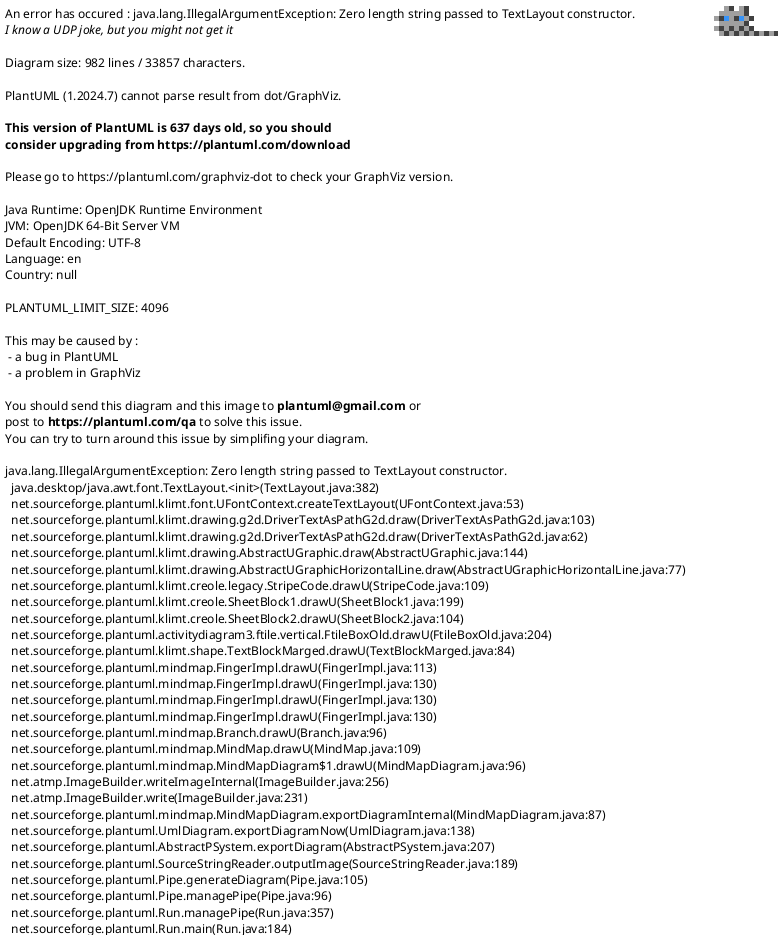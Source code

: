 @startmindmap
scale 900 width
* Substrate Tutorials
** Get started
*** Build a local blockchain
****:Compile a Substrate node:
<code>

git clone https://github.com/substrate-developer-hub/substrate-node-template
cd substrate-node-template && git checkout latest
cargo build --release
</code>;
****:Start the local node:
<code>

./target/release/node-template --dev
</code>;
****:Install the front-end template:
<code>

node --version
yarn --version
npm install -g yarn
git clone https://github.com/substrate-developer-hub/substrate-front-end-template
cd substrate-front-end-template
yarn install
</code>;
****:Start the front-end template:
<code>

yarn start
Open http://localhost:8000 in a browser to view the front-end template.
</code>;
**** Transfer funds from an account
*** Simulate a network
****:Tutorial objectives:
<code>

Start a blockchain node using a predefined account.
Learn the key command-line options used to start a node.
Determine if a node is running and producing blocks.
Connect a second node to a running network.
Verify peer computers produce and finalize blocks.
</code>;
**** Start the first blockchain node
*****:Five Steps:
<code>

./target/release/node-template purge-chain --base-path /tmp/alice --chain local
Are you sure to remove "/tmp/alice/chains/local_testnet/db"? [y/N]:


</code>;
*****[#lightgreen] ./target/release/node-template
****** --base-path /tmp/alice
****** --chain local
****** --alice
****** --port 30333
****** --ws-port 9945
****** --rpc-port 9933
****** --node-key 0000000000000000000000000000000000000000000000000000000000000001
****** --telemetry-url "wss://telemetry.polkadot.io/submit/ 0"
****** --validator
***** [[https://docs.substrate.io/tutorials/get-started/simulate-network/#review-the-command-line-options{点击查看} Review the command-line options]]
*****:[[https://docs.substrate.io/tutorials/get-started/simulate-network/#review-the-node-messages-displayed{点击查看} Review the node messages displayed]]
<code>

🔨 Initializing Genesis block/state
🏷 Local node identity is
</code>;
**** Add a second node to the blockchain network
*****:Four Steps
<code>

./target/release/node-template purge-chain --base-path /tmp/bob --chain local -y

</code>;
*****[#lightgreen] ./target/release/node-template
****** --base-path /tmp/bob
****** --chain local
****** --bob
****** --port 30334
****** --ws-port 9946
****** --rpc-port 9934
****** --telemetry-url "wss://telemetry.polkadot.io/submit/ 0"
****** --validator
****** --bootnodes /ip4/127.0.0.1/tcp/30333/p2p/12D3KooWEyoppNCUx8Yx66oV9fJnriXwCcXwDDUA2kj6vnc6iDEp
***** Note the following differences between this command and the previous one
***** The --bootnodes option specifies the following information:
****:[[https://docs.substrate.io/tutorials/get-started/simulate-network/#verify-blocks-are-produced-and-finalized Verify blocks are produced and finalized]]
<code>

The first node was started by alice.
The node has a one peer (1 peers).
The nodes have produced some blocks (best: #4 (0x2b8a…fdc4)).
The blocks are being finalized (finalized #2 (0x8b6a…dce6)).
</code>;
***[#cornflowerblue] (重点内容)[[https://docs.substrate.io/tutorials/get-started/trusted-network/ Add trusted nodes]]
****[#aqua]:About Substrate Consensus:
<code>

The Substrate node template uses a proof of authority consensus model
also referred to as authority round or Aura consensus .
The Aura consensus protocol limits block production to
a rotating list of authorized accounts.
The authorized accounts—authorities—create blocks in
a round robin fashion and are generally considered to be
trusted participants in the network.

This consensus model provides a simple approach to
starting a solo blockchain for a limited number of participants.

In this tutorial, you'll see how to generate the keys
required to authorize a node to participate in the network,
how to configure and share information about the network
with other authorized accounts, and how to launch the network
with an approved set of validators.
</code>;
****:Tutorial objectives:
<code>

Generate key pairs for use as a network authority.
Create a custom chain specification file.
Launch a private two-node blockchain network.
</code>;
**** Generate your account and keys
*****:Key generation options:
<code>

a node-template subcommand
the standalone subkey command-line program
the Polkadot-JS application
third-party key generation utilities.
</code>;
*****:Generate local keys using the node template:
<code>

./target/release/node-template key generate --scheme Sr25519 --password-interactive
Type a password for the generated keys.
./target/release/node-template key inspect --password-interactive --scheme Ed25519 "pig giraffe ceiling enter weird liar orange decline behind total despair fly"
Type the password you used to generate the keys.
</code>;
***** Generate a second set of keys
**** Create a custom chain specification
*****:(Ten Steps)Modify the local chain specification
<code>

./target/release/node-template build-spec --disable-default-bootnode --chain local > customSpec.json
head customSpec.json
tail -n 80 customSpec.json
Modify the name field to identify this chain specification as a custom chain specification.
Modify aura field to specify the nodes
Modify the grandpa field to specify the nodes
</code>;
*****[#lightcoral]:customSpec.json
<code>

{
 "name": "Local Testnet",
 "id": "local_testnet",
 "chainType": "Local",
 "bootNodes": [],
 "telemetryEndpoints": null,
 "protocolId": null,
 "properties": null,
 "consensusEngine": null,
 "codeSubstitutes": {},
}
</code>;
*****:Add validators
<code>

As you have just seen, you can add and change the authority addresses
in a chain specification by modifying the aura and grandpa sections.

You can use this technique to add as many validators as you like.

Be sure to use unique keys for each validator.
If two validators have the same keys, they produce conflicting blocks.
</code>;
****** Modify the aura section to include Sr25519 addresses.
****** Modify the grandpa section to include Ed25519 addresses and a voting weight.
****:Convert the chain specification to raw format
<code>

./target/release/node-template
build-spec
--chain=customSpec.json
--raw
--disable-default-bootnode
> customSpecRaw.json
</code>;
****:Share the chain specification with others
<code>

If you are creating a private blockchain network
to share with other participants, ensure that only
one person creates the chain specification and
shares the resulting raw version of that
specification-for example, the customSpecRaw.json file—with
all of the other validators in the network.

Because the Rust compiler produces optimized WebAssembly binaries
that aren't deterministically reproducible, each person who generates
the Wasm runtime produces a slightly different Wasm blob.

To ensure determinism, all participants in the blockchain network
must use exactly the same raw chain specification file
</code>;
****:Prepare to launch the private network
<code>

After you distribute the custom chain specification
to all network participants, you're ready to launch
your own private blockchain.

The steps are similar to the steps you followed
in Start the first blockchain node.

If you follow the steps in this tutorial,
however, you can add multiple computers to your network.

To continue, verify the following:
1. You have generated or collected the account
keys for at least two authority accounts.
2. You have updated your custom chain specification
to include the keys for block production (aura) and
block finalization (grandpa).
3. You have converted your custom chain specification
to raw format and distributed the raw chain specification
to the nodes participating in the private network.
</code>;
****:Start the first node
<code>
./target/release/node-template
  --base-path /tmp/node01
  --chain ./customSpecRaw.json
  --port 30333
  --ws-port 9945
  --rpc-port 9933
  --telemetry-url "wss://telemetry.polkadot.io/submit/ 0"
  --validator
  --rpc-methods Unsafe
  --name MyNode01
  --password-interactive
</code>;
***** --base-path /tmp/node01
***** --chain ./customSpecRaw.json
***** --port 30333
***** --ws-port 9945
***** --rpc-port 9933
***** --telemetry-url "wss://telemetry.polkadot.io/submit/ 0"
***** --validator
***** --rpc-methods Unsafe
***** --name MyNode01
***** --password-interactive
**** View information about node operations
**** Add keys to the keystore
***** tip: After you start the first node, no blocks are yet produced.
*****: For each node:
<code>

Add the aura authority keys to enable block production.
Add the grandpa authority keys to enable block finalization.
</code>;
*****: To insert keys into the keystore:
<code>

./target/release/node-template
key insert --base-path /tmp/node01
  --chain customSpecRaw.json
  --scheme Sr25519
  --suri <your-secret-seed>
  --password-interactive
  --key-type aura
</code>;
**** Enable other participants to join
***** tip: You can now allow other validators to join the network using the --bootnodes and --validator command-line options.
*****:To add a second validator to the private network:
<code>

./target/release/node-template
  --base-path /tmp/node02
  --chain ./customSpecRaw.json
  --port 30334
  --ws-port 9946
  --rpc-port 9934
  --telemetry-url "wss://telemetry.polkadot.io/submit/ 0"
  --validator
  --rpc-methods Unsafe
  --name MyNode02
  --bootnodes
  /ip4/127.0.0.1/tcp/30333/p2p/12D3KooWLmrYDLoNTyTYtRdDyZLWDe1paxzxTw5RgjmHLfzW96SX
  --password-interactive
</code>;
***[#darkcyan]:Authorize specific nodes
<code>

using the node authorization pallet

The node-authorization pallet is a prebuilt FRAME pallet
that enables you to manage a configurable set of nodes
for a network. Each node is identified by a PeerId.

Each PeerId is owned by one and only one AccountId
that claims the node.
</code>;
****[#mediumorchid]:Why permissioned network
<code>

In Add trusted nodes, you saw how to build a simple
network with a known set of validator nodes. That tutorial
illustrated a simplified version of a permissioned network.

In a permissioned network, only authorized nodes are allowed
to perform specific network activities. For example, you might
grant some nodes the permission to validate blocks and other
nodes the permission to propagate transactions.

A blockchain with nodes that are granted specific permissions
is different from a public or permissionless blockchain.
In a permissionless blockchain, anyone can join the network
by running the node software on suitable hardware. In general,
a permissionless blockchain offers greater decentralization of
the network. However, there are use cases where creating a
permissioned blockchain might be appropriate.

For example,a permissioned blockchain would be suitable for
the following types of projects:

1. For a private or consortium network
such as a private enterprise or a non-profit organization.
2. In highly-regulated data environments
such as healthcare, finance, or business-to-business ledgers.
3. For testing of a pre-public blockchain network at scale.
</code>;
**** Node authorization and ownership
*****:There are two ways you can authorize a node to join the network:
<code>

1. By adding the PeerId to the list of predefined nodes.
You must be approved by the governance or sudo pallet
in the network to do this.

2. By asking for a paired peer connection from a specific node.
This node can either be a predefined node PeerId or a normal one.
</code>;
*****:any user can claim to be the owner of a PeerId
<code>

To protect against false claims, you should claim
the node before you start the node.

After you start the node, its PeerID is visible to
the network and anyone could subsequently claim it.
</code>;
*****:As the owner of a node
<code>

you can add and remove connections for your node.

For example, you can manipulate the connection
between a predefined node and your node or
between your node and other non-predefined nodes.

You can't change the connections for predefined nodes.
They are always allowed to connect with each other.
</code>;
*****:offchain worker
<code>
The node-authorization pallet uses an offchain worker
to configure its node connections.

Make sure to enable the offchain worker when you
start the node because it is disabled by default
for non-authority nodes.
</code>;
***** [[https://wiki.polkadot.network/docs/faq#networking Need to be familiar with peer-to-peer networking in Substrate]]
****:Tutorial objectives
<code>

1. Check out and compile the node template.
2. Add the node authorization pallet to the node template runtime.
3. Launch multiple nodes and authorize new nodes to join.
</code>;
****:Build the node template
<code>

cd substrate-node-template
git checkout latest
cargo build --release
</code>;
**** Add the node authorization pallet
*****:Cargo.toml
<code>

the Cargo.toml file controls two important pieces of information:

1. The pallets to be imported as dependencies for the runtime,
including the location and version of the pallets to import.
2. The features in each pallet that should be enabled
when compiling the native Rust binary. By enabling the standard (std)
feature set from each pallet , you can compile the runtime to include
functions, types, and primitives that would otherwise be missing
when you build the WebAssembly binary.
</code>;
****** [[https://doc.rust-lang.org/cargo/guide/dependencies.html cargo dependencies]]
****** [[https://doc.rust-lang.org/cargo/reference/features.html cargo features]]
*****:Add note-authorization dependencies
<code>

[dependencies]
pallet-node-authorization = {
    default-features = false,
    git = "https://github.com/paritytech/substrate.git",
    tag = "devhub/latest",
    version = "4.0.0-dev" }

[features]
default = ['std']
std = [
 ...
 "pallet-node-authorization/std",    # add this line
 ...
]

cargo check -p node-template-runtime
</code>;
*****:Add an administrative rule
<code>

To simulate governance in this tutorial, you can configure
the pallet to use the EnsureRoot privileged function that
can be called using the Sudo pallet .

use frame_system::EnsureRoot；
</code>;
**** Implement the Config trait for the pallet
*****:About Pallet Config Trait
<code>

Every pallet has a Rust trait called Config.

The Config trait is used to identify the
parameters and types that the pallet needs.

Most of the pallet -specific code required to
add a pallet is implemented using the Config trait.

You can review what you to need to implement for
any pallet by referring to its Rust documentation
or the source code for the pallet.

For example, to see what you need to implement for
the Config trait in the node-authorization pallet,
you can refer to the Rust documentation for
pallet_node_authorization::Config.
</code>;
***** To implement the node-authorization pallet in your runtime
****** runtime/src/lib.rs
*******:Add the parameter_types
<code>

parameter_types! {
 pub const MaxWellKnownNodes: u32 = 8；
 pub const MaxPeerIdLength: u32 = 128；
}
</code>;
*******:Add the impl section
<code>

impl pallet_node_authorization::Config for Runtime {
 type Event = Event；
 type MaxWellKnownNodes = MaxWellKnownNodes；
 type MaxPeerIdLength = MaxPeerIdLength；
 type AddOrigin = EnsureRoot<AccountId>；
 type RemoveOrigin = EnsureRoot<AccountId>；
 type SwapOrigin = EnsureRoot<AccountId>; //
 type ResetOrigin = EnsureRoot<AccountId>; //
 type WeightInfo = (); //
}
</code>;
*******:Add the pallet to the construct_runtime macro
<code>

construct_runtime!(
pub enum Runtime where
   Block = Block,
   NodeBlock = opaque::Block,
   UncheckedExtrinsic = UncheckedExtrinsic
 {
   /*** Add This Line ***/
   NodeAuthorization: pallet_node_authorization::{Pallet, Call, Storage, Event<T>, Config<T>},
 }
)；
</code>;
*******:Cargo check
<code>

cargo check -p node-template-runtime
</code>;
*****:Add genesis storage for authorized nodes
<code>

Before you can launch the network to use node authorization,
some additional configuration is needed to handle the peer
identifiers and account identifiers .

For example, the PeerId is encoded in bs58 format,
so you need to add a new dependency for the bs58 library
in the node/Cargo.toml to decode the PeerId to get its bytes.

To keep things simple, the authorized nodes are associated
with predefined accounts.
</code>;
******:node/Cargo.toml
<code>

[dependencies]
bs58 = "0.4.0"
</code>;
****** node/src/chain_spec.rs
*******:Add genesis storage for nodes
<code>

// A struct wraps Vec<u8>, represents as our `PeerId`.
use sp_core::OpaquePeerId；
// The genesis config that serves for our pallet.
use node_template_runtime::NodeAuthorizationConfig；
</code>;
*******:Locate the testnet_genesis function
<code>

/// Configure initial storage state for FRAME modules.
fn testnet_genesis(
 wasm_binary: &[u8],
 initial_authorities: Vec<(AuraId, GrandpaId)>,
 root_key: AccountId,
 endowed_accounts: Vec<AccountId>,
 _enable_println: bool,
 ) -> GenesisConfig {
</code>;
*******:Within the GenesisConfig declaration
<code>

 node_authorization: NodeAuthorizationConfig {
   nodes: vec![
     (
       OpaquePeerId(bs58::decode("12D3KooWBmAwcd4PJNJvfV89HwE48nwkRmAgo8Vy3uQEyNNHBox2").into_vec().unwrap()),
       endowed_accounts[0].clone()
     ),
     (
       OpaquePeerId(bs58::decode("12D3KooWQYV9dGMFoRzNStwpXztXaBUjtPqi6aU76ZgUriHhKust").into_vec().unwrap()),
       endowed_accounts[1].clone()
     ),
   ],
 },
</code>;
*****:Verify that the node compiles
<code>

cargo build --release
</code>;
**** Launch the permissioned network
*****:For the purposes of this tutorial
<code>

you are going to launch four nodes.

Three of the nodes are associated with predefined accounts
and all three of those nodes are allowed to author
and validate blocks.

The fourth node is a sub-node that is only authorized to
read data from a selected node with the approval of that node's owner.
</code>;
*****:[[https://docs.substrate.io/tutorials/get-started/permissioned-network/#obtain-node-keys-and-peerids Obtain node keys and peerIDs]]
<code>
</code>;
*****:[[https://docs.substrate.io/tutorials/get-started/permissioned-network/#start-the-first-node Start the first node]]
<code>

./target/release/node-template
--chain=local
--base-path /tmp/validator1
--alice
--node-key=c12b6d18942f5ee8528c8e2baf4e147b5c5c18710926ea492d09cbd9f6c9f82a
--port 30333
--ws-port 9944
</code>;
*****:Start the second node
<code>

./target/release/node-template
--chain=local
--base-path /tmp/validator2
--bob
--node-key=6ce3be907dbcabf20a9a5a60a712b4256a54196000a8ed4050d352bc113f8c58
--port 30334
--ws-port 9945
</code>;
*****:Add a third node to the list of well-known nodes
<code>

./target/release/node-template
--chain=local
--base-path /tmp/validator3
--name charlie
--node-key=3a9d5b35b9fb4c42aafadeca046f6bf56107bd2579687f069b42646684b94d9e
--port 30335
--ws-port=9946
--offchain-worker always
</code>;
******:[[https://docs.substrate.io/tutorials/get-started/permissioned-network/#authorize-access-for-the-third-node Authorize access for the third node]]
<code>

This tutorial uses the sudo pallet for governance.
Therefore, yu can use the sudo pallet to call the
add_well_known_node function provided by
node-authorization pallet to add the third node.
</code>;
******:[[https://docs.substrate.io/tutorials/get-started/permissioned-network/#add-a-sub-node Add a sub-node]]
<code>

The fourth node in this network is not as a well-known node.

1. This node is owned by the user dave,
2. but is a sub-node of the charlie node.

The sub-node can only access the network by
connecting to the node owned by charlie.

The parent node is responsible for any sub-node it authorizes to connect
and controls access if the sub-node needs to be removed or audited.

./target/release/node-template
--chain=local
--base-path /tmp/validator4
--name dave
--node-key=a99331ff4f0e0a0434a6263da0a5823ea3afcfffe590c9f3014e6cf620f2b19a
--port 30336
--ws-port 9947
--offchain-worker always
</code>;
***:[[https://docs.substrate.io/tutorials/get-started/node-metrics/ Monitor node metrics]]
<code>

Substrate exposes metrics about the operation of your network.

For example, you can collect information about:
1. how many peers your node is connected to
2. how much memory your node is using.

To visualize these metrics, you can use tools like Prometheus and Grafana.

This tutorial demonstrates how to use Grafana and Prometheus
to scrape and visualize these types of node metrics .
</code>;
****[#darkseagreen]:A possible architecture
<code>

+-----------+                     +-------------+                                                              +---------+
| Substrate |                     | Prometheus  |                                                              | Grafana |
+-----------+                     +-------------+                                                              +---------+
      |               -----------------\ |                                                                          |
      |               | Every 1 minute |-|                                                                          |
      |               |----------------| |                                                                          |
      |                                  |                                                                          |
      |        GET current metric values |                                                                          |
      |<---------------------------------|                                                                          |
      |                                  |                                                                          |
      | `substrate_peers_count 5`        |                                                                          |
      |--------------------------------->|                                                                          |
      |                                  | --------------------------------------------------------------------\    |
      |                                  |-| Save metric value with corresponding time stamp in local database |    |
      |                                  | |-------------------------------------------------------------------|    |
      |                                  |                                         -------------------------------\ |
      |                                  |                                         | Every time user opens graphs |-|
      |                                  |                                         |------------------------------| |
      |                                  |                                                                          |
      |                                  |       GET values of metric `substrate_peers_count` from time-X to time-Y |
      |                                  |<-------------------------------------------------------------------------|
      |                                  |                                                                          |
      |                                  | `substrate_peers_count (1582023828, 5), (1582023847, 4) [...]`           |
      |                                  |------------------------------------------------------------------------->|
      |                                  |                                                                          |
</code>;
****:Tutorial objectives
<code>

1. Install Prometheus and Grafana.
2. Configure Prometheus to capture a time series for your Substrate node.
3. Configure Grafana to visualize the node metrics collected using the Prometheus endpoint.
</code>;
**** [[https://docs.substrate.io/tutorials/get-started/node-metrics/#install-prometheus-and-grafana Install Prometheus and Grafana]]
**** Start a Substrate node
****:Configure Prometheus to scrape your Substrate node
<code>
# prometheus.yml

# --snip--

# A scrape configuration containing exactly one endpoint to scrape:
# Here it's Prometheus itself.
scrape_configs:
  # The job name is added as a label `job=<job_name>` to any timeseries scraped from this config.
  - job_name: "substrate_node"

    # metrics_path defaults to '/metrics'
    # scheme defaults to 'http'.

    # Override the global default and scrape targets from this job every 5 seconds.
    # ** NOTE: you want to have this *LESS THAN* the block time in order to ensure
    # ** that you have a data point for every block!
    scrape_interval: 5s

    static_configs:
      - targets: ["localhost:9615"]


# specify a custom config file instead if you made one here:
./prometheus --config.file prometheus.yml
</code>;
*****:Check all Prometheus metrics
<code>

curl localhost:9615/metrics
</code>;
**** [[https://docs.substrate.io/tutorials/get-started/node-metrics/#visualizing-prometheus-metrics-with-grafana Visualizing Prometheus metrics with Grafana]]
*** Upgrade a running network
****:Forkless upgrade intro
<code>

Unlike many blockchains, the Substrate development framework supports
forkless upgrades to the runtime that is the core of the blockchain.

Most blockchain projects require a hard fork of the code base to
support ongoing development of new features or enhancements
to existing features.

With Substrate , you can deploy enhanced runtime capabilities—including
breaking changes—without a hard fork.

Because the definition of the runtime is itself an element
in a Substrate chain's state, network participants can update
this value by calling the set_code function in a transaction.

Because updates to the runtime state are validates using the
blockchain's consensus mechanisms and cryptographic guarantees,
network participants can use the blockchain itself to distribute
updated or extended runtime logic without needing to fork the
chain or release a new blockchain client.
</code>;
***** Hard Fork
***** [[https://paritytech.github.io/substrate/master/frame_system/pallet/enum.Call.html#variant.set_code Substrate set_code function]]
****:Tutorial objectives
<code>

1. Use the Sudo pallet to simulate governance for a chain upgrade.
2. Upgrade the runtime for a running node to include a new pallet .
3. Schedule an upgrade for a runtime.
</code>;
****:Authorize an upgrade using the Sudo pallet
<code>

In FRAME, the Root origin identifies the runtime administrator.
Only this administrator can update the runtime by calling
the set_code function. To invoke this function using the Root
origin, you can use the the sudo function in the Sudo pallet to
specify the account that has superuser administrative permissions.

By default, the chain specification file for the node template
specifies that the alice development account is the owner of
the Sudo administrative account. Therefore, this tutorial uses
the alice account to perform runtime upgrades.
</code>;
*****:Resource accounting for runtime upgrades
<code>

Function calls that are dispatched to the Substrate runtime are
always associated with a weight to account for resource usage.
The FRAME System module sets boundaries on the block length and
block weight that these transactions can use.

However, the set_code function is intentionally designed to
consume the maximum weight that can fit in a block. Forcing a
runtime upgrade to consume an entire block prevents transactions
in the same block from executing on different versions of a runtime.

The weight annotation for the set_code function also specifies that
the function is in the Operational class because it provides network
capabilities. Functions calls that are identified as operational:

1. Can consume the entire weight limit of a block.
2. Are given maximum priority.
3. Are exempt from paying the transaction fees.
</code>;
*****:Managing resource accounting
<code>

In this tutorial, the sudo_unchecked_weight function is used to
invoke the set_code function for the runtime upgrade.

The sudo_unchecked_weight function is the same as the sudo function
except that it supports an additional parameter to specify the weight
to use for the call. This parameter enables you to work around resource
accounting safeguards to specify a weight of zero for the call that
dispatches the set_code function. This setting allows for a block to
take an indefinite time to compute to ensure that the runtime upgrade
does not fail, no matter how complex the operation is.

It can take all the time it needs to succeed or fail.
</code>;
****:Upgrade the runtime to add the Scheduler pallet
<code>

The node template doesn't include the Scheduler pallet in its runtime.
To illustrate a runtime upgrade, let's add the Scheduler pallet to a running node.
</code>;
*****:First Screen: Start the local node in development mode
<code>
# Leave this node running.
# You can edit and re-compile to upgrade the runtime
# without stopping or restarting the running node.
cargo run --release -- --dev
</code>;
***** Second Screen: Upgrade Operation
****** substrate-node-template/runtime/Cargo.toml
*******:Add the Scheduler pallet as a dependency
<code>
[dependencies]
...
pallet-scheduler = {
    version = "4.0.0-dev",
    default-features = false,
    git = "https://github.com/paritytech/substrate.git",
     branch = "polkadot-v0.9.24" }
...
</code>;
*******:Add the Scheduler pallet to the features list.
<code>
[features]
default = ["std"]
std = [
 ...
 "pallet-scheduler/std",
 ...
</code>;
***** substrate-node-template/runtime/src/lib.rs
******:Add the types required by the Scheduler pallet
<code>
parameter_types! {
 pub MaximumSchedulerWeight: Weight = 10_000_000；
 pub const MaxScheduledPerBlock: u32 = 50；
}
</code>;
******:Add the implementation for the Config trait for the Scheduler pallet .
<code>

impl pallet_scheduler::Config for Runtime {
 type Event = Event；
 type Origin = Origin；
 type PalletsOrigin = OriginCaller；
 type Call = Call；
 type MaximumWeight = MaximumSchedulerWeight；
 type ScheduleOrigin = frame_system::EnsureRoot<AccountId>；
 type MaxScheduledPerBlock = MaxScheduledPerBlock；
 type WeightInfo = ()；
 type OriginPrivilegeCmp = EqualPrivilegeOnly；
 type PreimageProvider = ()；
 type NoPreimagePostponement = ()；
}
</code>;
******:Add the Scheduler pallet inside the construct_runtime! macro.
<code>

construct_runtime!(
 pub enum Runtime where
 Block = Block,
 NodeBlock = opaque::Block,
 UncheckedExtrinsic = UncheckedExtrinsic
 {
   /*** snip ***/
   Scheduler: pallet_scheduler,
 }
)；
</code>;
******:Add the following trait dependency at the top of the file:
<code>

pub use frame_support::traits::EqualPrivilegeOnly；
</code>;
******:Increment the spec_version in the [[https://paritytech.github.io/substrate/master/sp_version/struct.RuntimeVersion.html RuntimeVersion struct]]
<code>

pub const VERSION: RuntimeVersion = RuntimeVersion {
 spec_name: create_runtime_str!("node-template"),
 impl_name: create_runtime_str!("node-template"),
 authoring_version: 1,
 spec_version: 101,  // *Increment* this value, the template uses 100 as a base
 impl_version: 1,
 apis: RUNTIME_API_VERSIONS,
 transaction_version: 1,
}；
</code>;
*******:Review the components of the RuntimeVersion struct
<code>

spec_name specifies the name of the runtime.
impl_name specifies the name of the client.
authoring_version specifies the version for block authors.
spec_version specifies the version of the runtime.
impl_version specifies the version of the client.
apis specifies the list of supported APIs.
transaction_version specifies the version of the dispatchable function interface.
</code>;
******** [[https://docs.substrate.io/reference/glossary/#author author]]
******** [[https://docs.substrate.io/reference/glossary/#dispatch dispatch]]
*****:Build the updated runtime in the second terminal
<code>

# without stopping the running node.
cargo build --release -p node-template-runtime
</code>;
***** Connect to the local node to upgrade the runtime to use the new build artifact.
****** [[https://polkadot.js.org/apps/#/extrinsics?rpc=ws://127.0.0.1:9944 Polkadot-JS application]]
****:Schedule an Upgrade
<code>

Now that the node template has been upgraded to include the Scheduler pallet ,
the schedule function can be used to perform the next runtime upgrade.

In the previous part, the sudo_unchecked_weight function was used to override
the weight associated with the set_code function; in this section, the runtime
upgrade will be scheduled so that it can be processed as the only extrinsic in a block.
</code>;
***** [[https://paritytech.github.io/substrate/master/pallet_scheduler/pallet/enum.Call.html#variant.schedule the schedule function]]
***** [[https://docs.substrate.io/main-docs/fundamentals/transaction-types/ extrinsic]]
*****:Prepare an Upgraded Runtime
<code>
// runtime/src/lib.rs
pub const VERSION: RuntimeVersion = RuntimeVersion {
 spec_name: create_runtime_str!("node-template"),
 impl_name: create_runtime_str!("node-template"),
 authoring_version: 1,
 spec_version: 102,  // *Increment* this value.
 impl_version: 1,
 apis: RUNTIME_API_VERSIONS,
 transaction_version: 1,
}；

/*** snip ***/

parameter_types! {
 pub const ExistentialDeposit: u128 = 1000;  // Update this value.
 pub const MaxLocks: u32 = 50；
}

/*** snip ***/
</code>;
*****:Build the upgraded runtime
<code>

cargo build --release -p node-template-runtime
</code>;
***** [[https://docs.substrate.io/tutorials/get-started/forkless-upgrade/#upgrade-the-runtime Upgrade the Runtime]]
** Work with pallets
*** Add a pallet to the runtime
*** Configure the contracts pallet
*** Use macros in a custom pallet
** Develop smart contracts
*** Prepare your first contract
*** Develop a smart contract
*** Use maps for storing values
*** Buid a token contract
*** Troubleshoot smart contracts
** Connect with other chains
*** Start a local relay chain
*** Connect a local parachian
*** Connect to Rococo testnet
*** Access EVM accounts
@endmindmap